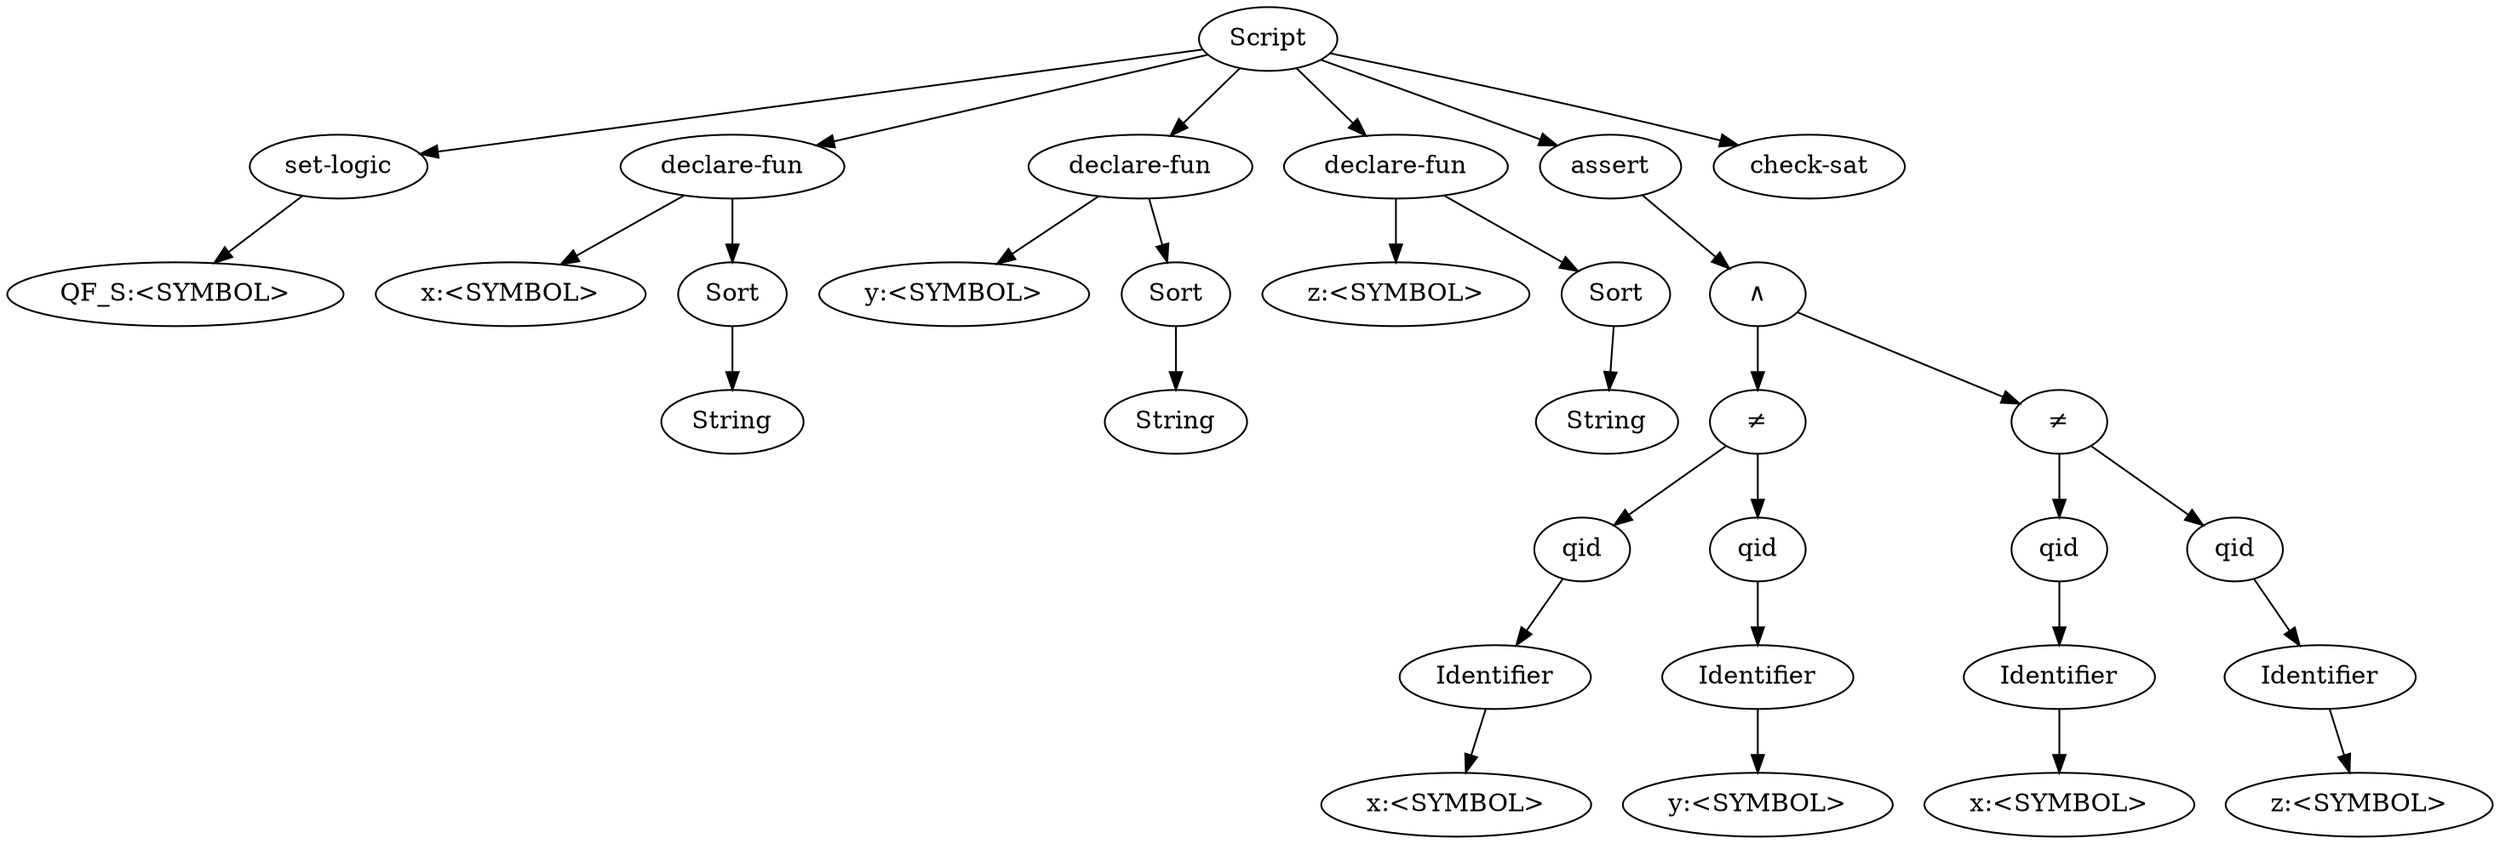 digraph G { 
"0" [label="Script"];
"1" [label="set-logic"];
"0" -> "1";
"2" [label="QF_S:<SYMBOL>"];
"1" -> "2";
"3" [label="declare-fun"];
"0" -> "3";
"4" [label="x:<SYMBOL>"];
"3" -> "4";
"5" [label="Sort"];
"3" -> "5";
"6" [label="String"];
"5" -> "6";
"7" [label="declare-fun"];
"0" -> "7";
"8" [label="y:<SYMBOL>"];
"7" -> "8";
"9" [label="Sort"];
"7" -> "9";
"10" [label="String"];
"9" -> "10";
"11" [label="declare-fun"];
"0" -> "11";
"12" [label="z:<SYMBOL>"];
"11" -> "12";
"13" [label="Sort"];
"11" -> "13";
"14" [label="String"];
"13" -> "14";
"15" [label="assert"];
"0" -> "15";
"16" [label="&and;"];
"15" -> "16";
"17" [label="&ne;"];
"16" -> "17";
"18" [label="qid"];
"17" -> "18";
"19" [label="Identifier"];
"18" -> "19";
"20" [label="x:<SYMBOL>"];
"19" -> "20";
"21" [label="qid"];
"17" -> "21";
"22" [label="Identifier"];
"21" -> "22";
"23" [label="y:<SYMBOL>"];
"22" -> "23";
"24" [label="&ne;"];
"16" -> "24";
"25" [label="qid"];
"24" -> "25";
"26" [label="Identifier"];
"25" -> "26";
"27" [label="x:<SYMBOL>"];
"26" -> "27";
"28" [label="qid"];
"24" -> "28";
"29" [label="Identifier"];
"28" -> "29";
"30" [label="z:<SYMBOL>"];
"29" -> "30";
"31" [label="check-sat"];
"0" -> "31";
}
